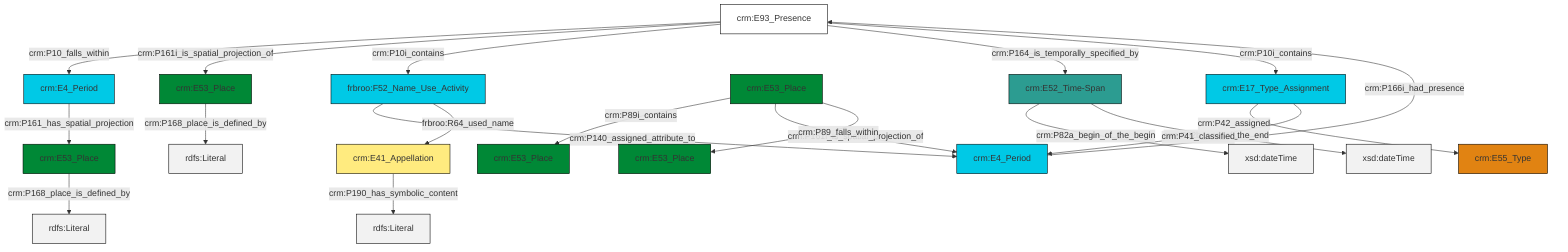 graph TD
classDef Literal fill:#f2f2f2,stroke:#000000;
classDef CRM_Entity fill:#FFFFFF,stroke:#000000;
classDef Temporal_Entity fill:#00C9E6, stroke:#000000;
classDef Type fill:#E18312, stroke:#000000;
classDef Time-Span fill:#2C9C91, stroke:#000000;
classDef Appellation fill:#FFEB7F, stroke:#000000;
classDef Place fill:#008836, stroke:#000000;
classDef Persistent_Item fill:#B266B2, stroke:#000000;
classDef Conceptual_Object fill:#FFD700, stroke:#000000;
classDef Physical_Thing fill:#D2B48C, stroke:#000000;
classDef Actor fill:#f58aad, stroke:#000000;
classDef PC_Classes fill:#4ce600, stroke:#000000;
classDef Multi fill:#cccccc,stroke:#000000;

0["crm:E93_Presence"]:::CRM_Entity -->|crm:P10_falls_within| 1["crm:E4_Period"]:::Temporal_Entity
0["crm:E93_Presence"]:::CRM_Entity -->|crm:P161i_is_spatial_projection_of| 2["crm:E53_Place"]:::Place
4["crm:E17_Type_Assignment"]:::Temporal_Entity -->|crm:P42_assigned| 5["crm:E55_Type"]:::Type
8["crm:E4_Period"]:::Temporal_Entity -->|crm:P166i_had_presence| 0["crm:E93_Presence"]:::CRM_Entity
13["crm:E52_Time-Span"]:::Time-Span -->|crm:P82a_begin_of_the_begin| 14[xsd:dateTime]:::Literal
6["crm:E53_Place"]:::Place -->|crm:P89i_contains| 10["crm:E53_Place"]:::Place
15["crm:E41_Appellation"]:::Appellation -->|crm:P190_has_symbolic_content| 17[rdfs:Literal]:::Literal
13["crm:E52_Time-Span"]:::Time-Span -->|crm:P82b_end_of_the_end| 18[xsd:dateTime]:::Literal
0["crm:E93_Presence"]:::CRM_Entity -->|crm:P10i_contains| 21["frbroo:F52_Name_Use_Activity"]:::Temporal_Entity
6["crm:E53_Place"]:::Place -->|crm:P161i_is_spatial_projection_of| 8["crm:E4_Period"]:::Temporal_Entity
21["frbroo:F52_Name_Use_Activity"]:::Temporal_Entity -->|crm:P140_assigned_attribute_to| 8["crm:E4_Period"]:::Temporal_Entity
21["frbroo:F52_Name_Use_Activity"]:::Temporal_Entity -->|frbroo:R64_used_name| 15["crm:E41_Appellation"]:::Appellation
26["crm:E53_Place"]:::Place -->|crm:P168_place_is_defined_by| 27[rdfs:Literal]:::Literal
2["crm:E53_Place"]:::Place -->|crm:P168_place_is_defined_by| 29[rdfs:Literal]:::Literal
6["crm:E53_Place"]:::Place -->|crm:P89_falls_within| 22["crm:E53_Place"]:::Place
4["crm:E17_Type_Assignment"]:::Temporal_Entity -->|crm:P41_classified| 8["crm:E4_Period"]:::Temporal_Entity
0["crm:E93_Presence"]:::CRM_Entity -->|crm:P164_is_temporally_specified_by| 13["crm:E52_Time-Span"]:::Time-Span
1["crm:E4_Period"]:::Temporal_Entity -->|crm:P161_has_spatial_projection| 26["crm:E53_Place"]:::Place
0["crm:E93_Presence"]:::CRM_Entity -->|crm:P10i_contains| 4["crm:E17_Type_Assignment"]:::Temporal_Entity